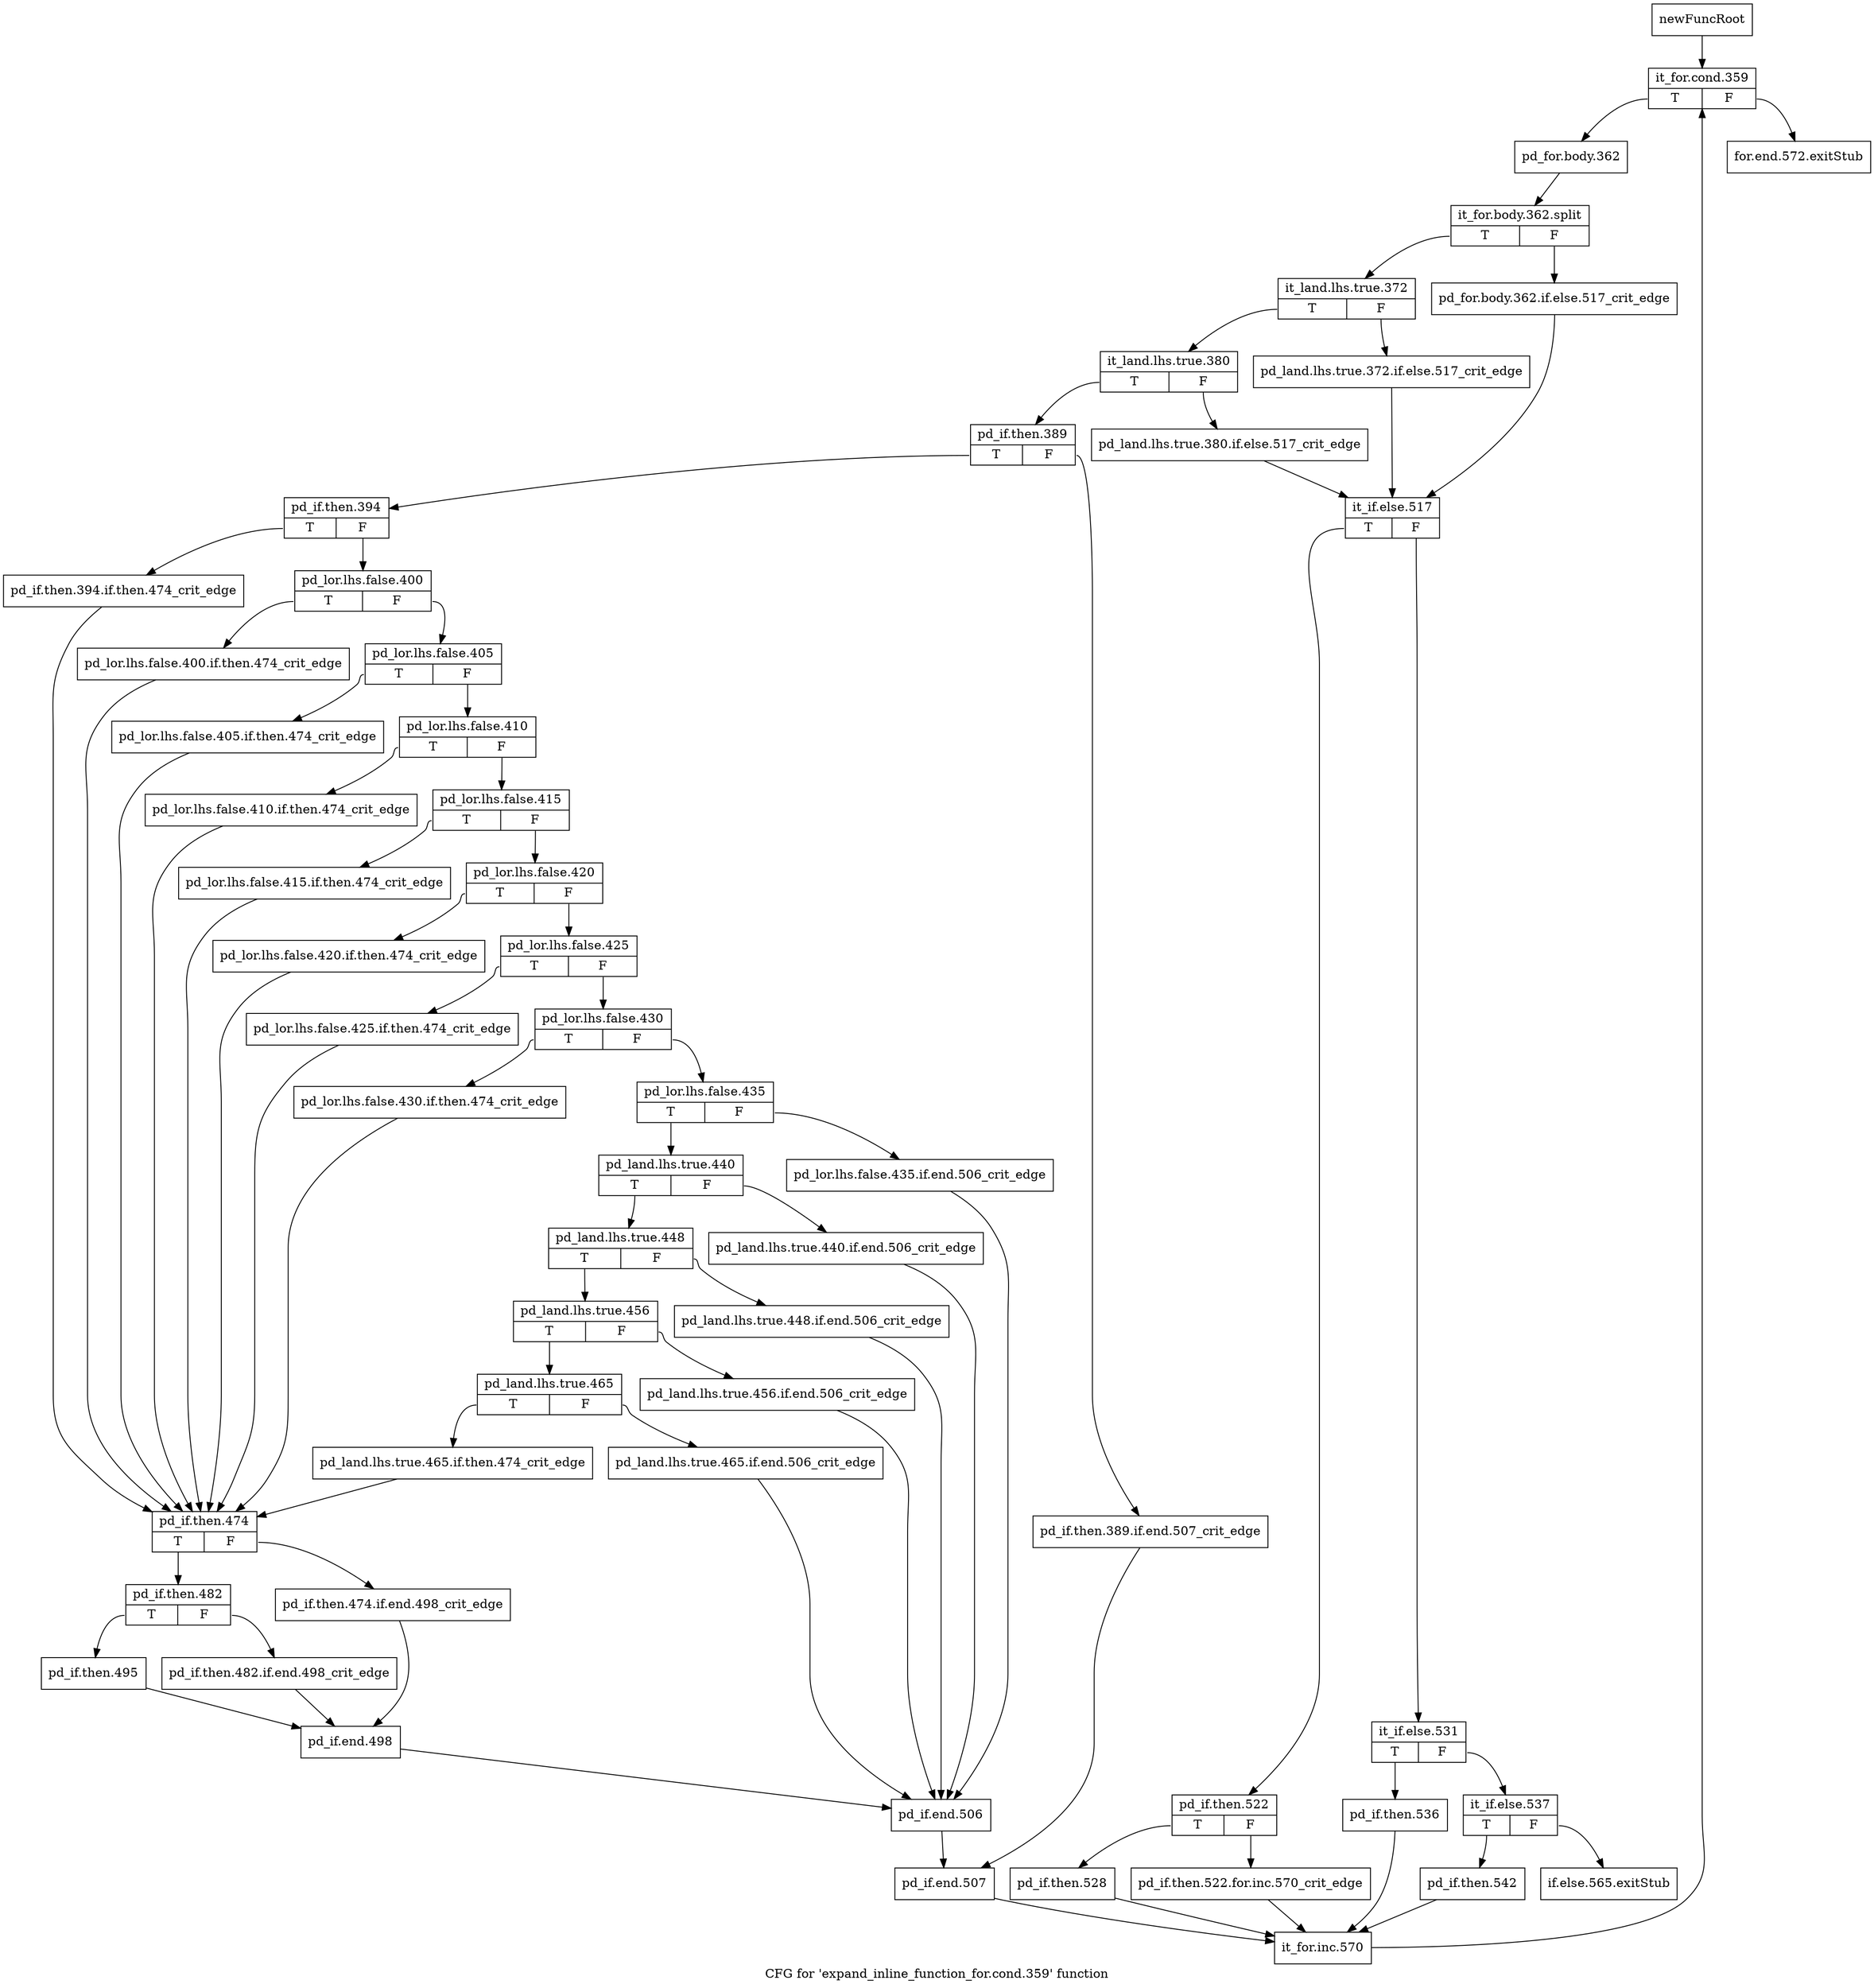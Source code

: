 digraph "CFG for 'expand_inline_function_for.cond.359' function" {
	label="CFG for 'expand_inline_function_for.cond.359' function";

	Node0xb2fcce0 [shape=record,label="{newFuncRoot}"];
	Node0xb2fcce0 -> Node0xb2fcdd0;
	Node0xb2fcd30 [shape=record,label="{for.end.572.exitStub}"];
	Node0xb2fcd80 [shape=record,label="{if.else.565.exitStub}"];
	Node0xb2fcdd0 [shape=record,label="{it_for.cond.359|{<s0>T|<s1>F}}"];
	Node0xb2fcdd0:s0 -> Node0xb2fce20;
	Node0xb2fcdd0:s1 -> Node0xb2fcd30;
	Node0xb2fce20 [shape=record,label="{pd_for.body.362}"];
	Node0xb2fce20 -> Node0xf723160;
	Node0xf723160 [shape=record,label="{it_for.body.362.split|{<s0>T|<s1>F}}"];
	Node0xf723160:s0 -> Node0xb2fcec0;
	Node0xf723160:s1 -> Node0xb2fce70;
	Node0xb2fce70 [shape=record,label="{pd_for.body.362.if.else.517_crit_edge}"];
	Node0xb2fce70 -> Node0xb2fd000;
	Node0xb2fcec0 [shape=record,label="{it_land.lhs.true.372|{<s0>T|<s1>F}}"];
	Node0xb2fcec0:s0 -> Node0xb2fcf60;
	Node0xb2fcec0:s1 -> Node0xb2fcf10;
	Node0xb2fcf10 [shape=record,label="{pd_land.lhs.true.372.if.else.517_crit_edge}"];
	Node0xb2fcf10 -> Node0xb2fd000;
	Node0xb2fcf60 [shape=record,label="{it_land.lhs.true.380|{<s0>T|<s1>F}}"];
	Node0xb2fcf60:s0 -> Node0xb2fd280;
	Node0xb2fcf60:s1 -> Node0xb2fcfb0;
	Node0xb2fcfb0 [shape=record,label="{pd_land.lhs.true.380.if.else.517_crit_edge}"];
	Node0xb2fcfb0 -> Node0xb2fd000;
	Node0xb2fd000 [shape=record,label="{it_if.else.517|{<s0>T|<s1>F}}"];
	Node0xb2fd000:s0 -> Node0xb2fd190;
	Node0xb2fd000:s1 -> Node0xb2fd050;
	Node0xb2fd050 [shape=record,label="{it_if.else.531|{<s0>T|<s1>F}}"];
	Node0xb2fd050:s0 -> Node0xb2fd140;
	Node0xb2fd050:s1 -> Node0xb2fd0a0;
	Node0xb2fd0a0 [shape=record,label="{it_if.else.537|{<s0>T|<s1>F}}"];
	Node0xb2fd0a0:s0 -> Node0xb2fd0f0;
	Node0xb2fd0a0:s1 -> Node0xb2fcd80;
	Node0xb2fd0f0 [shape=record,label="{pd_if.then.542}"];
	Node0xb2fd0f0 -> Node0xb2fde10;
	Node0xb2fd140 [shape=record,label="{pd_if.then.536}"];
	Node0xb2fd140 -> Node0xb2fde10;
	Node0xb2fd190 [shape=record,label="{pd_if.then.522|{<s0>T|<s1>F}}"];
	Node0xb2fd190:s0 -> Node0xb2fd230;
	Node0xb2fd190:s1 -> Node0xb2fd1e0;
	Node0xb2fd1e0 [shape=record,label="{pd_if.then.522.for.inc.570_crit_edge}"];
	Node0xb2fd1e0 -> Node0xb2fde10;
	Node0xb2fd230 [shape=record,label="{pd_if.then.528}"];
	Node0xb2fd230 -> Node0xb2fde10;
	Node0xb2fd280 [shape=record,label="{pd_if.then.389|{<s0>T|<s1>F}}"];
	Node0xb2fd280:s0 -> Node0xb2fd320;
	Node0xb2fd280:s1 -> Node0xb2fd2d0;
	Node0xb2fd2d0 [shape=record,label="{pd_if.then.389.if.end.507_crit_edge}"];
	Node0xb2fd2d0 -> Node0xb2fddc0;
	Node0xb2fd320 [shape=record,label="{pd_if.then.394|{<s0>T|<s1>F}}"];
	Node0xb2fd320:s0 -> Node0xb2fdb40;
	Node0xb2fd320:s1 -> Node0xb2fd370;
	Node0xb2fd370 [shape=record,label="{pd_lor.lhs.false.400|{<s0>T|<s1>F}}"];
	Node0xb2fd370:s0 -> Node0xb2fdaf0;
	Node0xb2fd370:s1 -> Node0xb2fd3c0;
	Node0xb2fd3c0 [shape=record,label="{pd_lor.lhs.false.405|{<s0>T|<s1>F}}"];
	Node0xb2fd3c0:s0 -> Node0xb2fdaa0;
	Node0xb2fd3c0:s1 -> Node0xb2fd410;
	Node0xb2fd410 [shape=record,label="{pd_lor.lhs.false.410|{<s0>T|<s1>F}}"];
	Node0xb2fd410:s0 -> Node0xb2fda50;
	Node0xb2fd410:s1 -> Node0xb2fd460;
	Node0xb2fd460 [shape=record,label="{pd_lor.lhs.false.415|{<s0>T|<s1>F}}"];
	Node0xb2fd460:s0 -> Node0xb2fda00;
	Node0xb2fd460:s1 -> Node0xb2fd4b0;
	Node0xb2fd4b0 [shape=record,label="{pd_lor.lhs.false.420|{<s0>T|<s1>F}}"];
	Node0xb2fd4b0:s0 -> Node0xb2fd9b0;
	Node0xb2fd4b0:s1 -> Node0xb2fd500;
	Node0xb2fd500 [shape=record,label="{pd_lor.lhs.false.425|{<s0>T|<s1>F}}"];
	Node0xb2fd500:s0 -> Node0xb2fd960;
	Node0xb2fd500:s1 -> Node0xb2fd550;
	Node0xb2fd550 [shape=record,label="{pd_lor.lhs.false.430|{<s0>T|<s1>F}}"];
	Node0xb2fd550:s0 -> Node0xb2fd910;
	Node0xb2fd550:s1 -> Node0xb2fd5a0;
	Node0xb2fd5a0 [shape=record,label="{pd_lor.lhs.false.435|{<s0>T|<s1>F}}"];
	Node0xb2fd5a0:s0 -> Node0xb2fd640;
	Node0xb2fd5a0:s1 -> Node0xb2fd5f0;
	Node0xb2fd5f0 [shape=record,label="{pd_lor.lhs.false.435.if.end.506_crit_edge}"];
	Node0xb2fd5f0 -> Node0xb2fdd70;
	Node0xb2fd640 [shape=record,label="{pd_land.lhs.true.440|{<s0>T|<s1>F}}"];
	Node0xb2fd640:s0 -> Node0xb2fd6e0;
	Node0xb2fd640:s1 -> Node0xb2fd690;
	Node0xb2fd690 [shape=record,label="{pd_land.lhs.true.440.if.end.506_crit_edge}"];
	Node0xb2fd690 -> Node0xb2fdd70;
	Node0xb2fd6e0 [shape=record,label="{pd_land.lhs.true.448|{<s0>T|<s1>F}}"];
	Node0xb2fd6e0:s0 -> Node0xb2fd780;
	Node0xb2fd6e0:s1 -> Node0xb2fd730;
	Node0xb2fd730 [shape=record,label="{pd_land.lhs.true.448.if.end.506_crit_edge}"];
	Node0xb2fd730 -> Node0xb2fdd70;
	Node0xb2fd780 [shape=record,label="{pd_land.lhs.true.456|{<s0>T|<s1>F}}"];
	Node0xb2fd780:s0 -> Node0xb2fd820;
	Node0xb2fd780:s1 -> Node0xb2fd7d0;
	Node0xb2fd7d0 [shape=record,label="{pd_land.lhs.true.456.if.end.506_crit_edge}"];
	Node0xb2fd7d0 -> Node0xb2fdd70;
	Node0xb2fd820 [shape=record,label="{pd_land.lhs.true.465|{<s0>T|<s1>F}}"];
	Node0xb2fd820:s0 -> Node0xb2fd8c0;
	Node0xb2fd820:s1 -> Node0xb2fd870;
	Node0xb2fd870 [shape=record,label="{pd_land.lhs.true.465.if.end.506_crit_edge}"];
	Node0xb2fd870 -> Node0xb2fdd70;
	Node0xb2fd8c0 [shape=record,label="{pd_land.lhs.true.465.if.then.474_crit_edge}"];
	Node0xb2fd8c0 -> Node0xb2fdb90;
	Node0xb2fd910 [shape=record,label="{pd_lor.lhs.false.430.if.then.474_crit_edge}"];
	Node0xb2fd910 -> Node0xb2fdb90;
	Node0xb2fd960 [shape=record,label="{pd_lor.lhs.false.425.if.then.474_crit_edge}"];
	Node0xb2fd960 -> Node0xb2fdb90;
	Node0xb2fd9b0 [shape=record,label="{pd_lor.lhs.false.420.if.then.474_crit_edge}"];
	Node0xb2fd9b0 -> Node0xb2fdb90;
	Node0xb2fda00 [shape=record,label="{pd_lor.lhs.false.415.if.then.474_crit_edge}"];
	Node0xb2fda00 -> Node0xb2fdb90;
	Node0xb2fda50 [shape=record,label="{pd_lor.lhs.false.410.if.then.474_crit_edge}"];
	Node0xb2fda50 -> Node0xb2fdb90;
	Node0xb2fdaa0 [shape=record,label="{pd_lor.lhs.false.405.if.then.474_crit_edge}"];
	Node0xb2fdaa0 -> Node0xb2fdb90;
	Node0xb2fdaf0 [shape=record,label="{pd_lor.lhs.false.400.if.then.474_crit_edge}"];
	Node0xb2fdaf0 -> Node0xb2fdb90;
	Node0xb2fdb40 [shape=record,label="{pd_if.then.394.if.then.474_crit_edge}"];
	Node0xb2fdb40 -> Node0xb2fdb90;
	Node0xb2fdb90 [shape=record,label="{pd_if.then.474|{<s0>T|<s1>F}}"];
	Node0xb2fdb90:s0 -> Node0xb2fdc30;
	Node0xb2fdb90:s1 -> Node0xb2fdbe0;
	Node0xb2fdbe0 [shape=record,label="{pd_if.then.474.if.end.498_crit_edge}"];
	Node0xb2fdbe0 -> Node0xb2fdd20;
	Node0xb2fdc30 [shape=record,label="{pd_if.then.482|{<s0>T|<s1>F}}"];
	Node0xb2fdc30:s0 -> Node0xb2fdcd0;
	Node0xb2fdc30:s1 -> Node0xb2fdc80;
	Node0xb2fdc80 [shape=record,label="{pd_if.then.482.if.end.498_crit_edge}"];
	Node0xb2fdc80 -> Node0xb2fdd20;
	Node0xb2fdcd0 [shape=record,label="{pd_if.then.495}"];
	Node0xb2fdcd0 -> Node0xb2fdd20;
	Node0xb2fdd20 [shape=record,label="{pd_if.end.498}"];
	Node0xb2fdd20 -> Node0xb2fdd70;
	Node0xb2fdd70 [shape=record,label="{pd_if.end.506}"];
	Node0xb2fdd70 -> Node0xb2fddc0;
	Node0xb2fddc0 [shape=record,label="{pd_if.end.507}"];
	Node0xb2fddc0 -> Node0xb2fde10;
	Node0xb2fde10 [shape=record,label="{it_for.inc.570}"];
	Node0xb2fde10 -> Node0xb2fcdd0;
}
